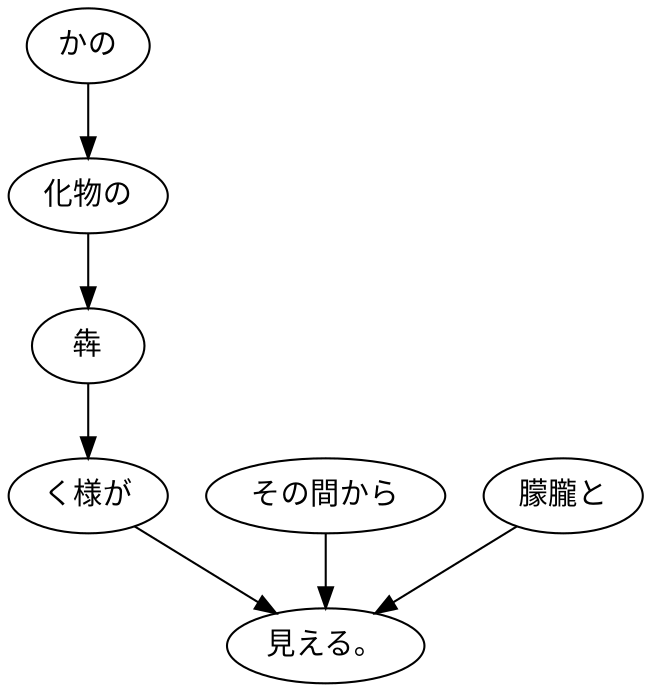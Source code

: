 digraph graph4517 {
	node0 [label="かの"];
	node1 [label="化物の"];
	node2 [label="犇"];
	node3 [label="く様が"];
	node4 [label="その間から"];
	node5 [label="朦朧と"];
	node6 [label="見える。"];
	node0 -> node1;
	node1 -> node2;
	node2 -> node3;
	node3 -> node6;
	node4 -> node6;
	node5 -> node6;
}
